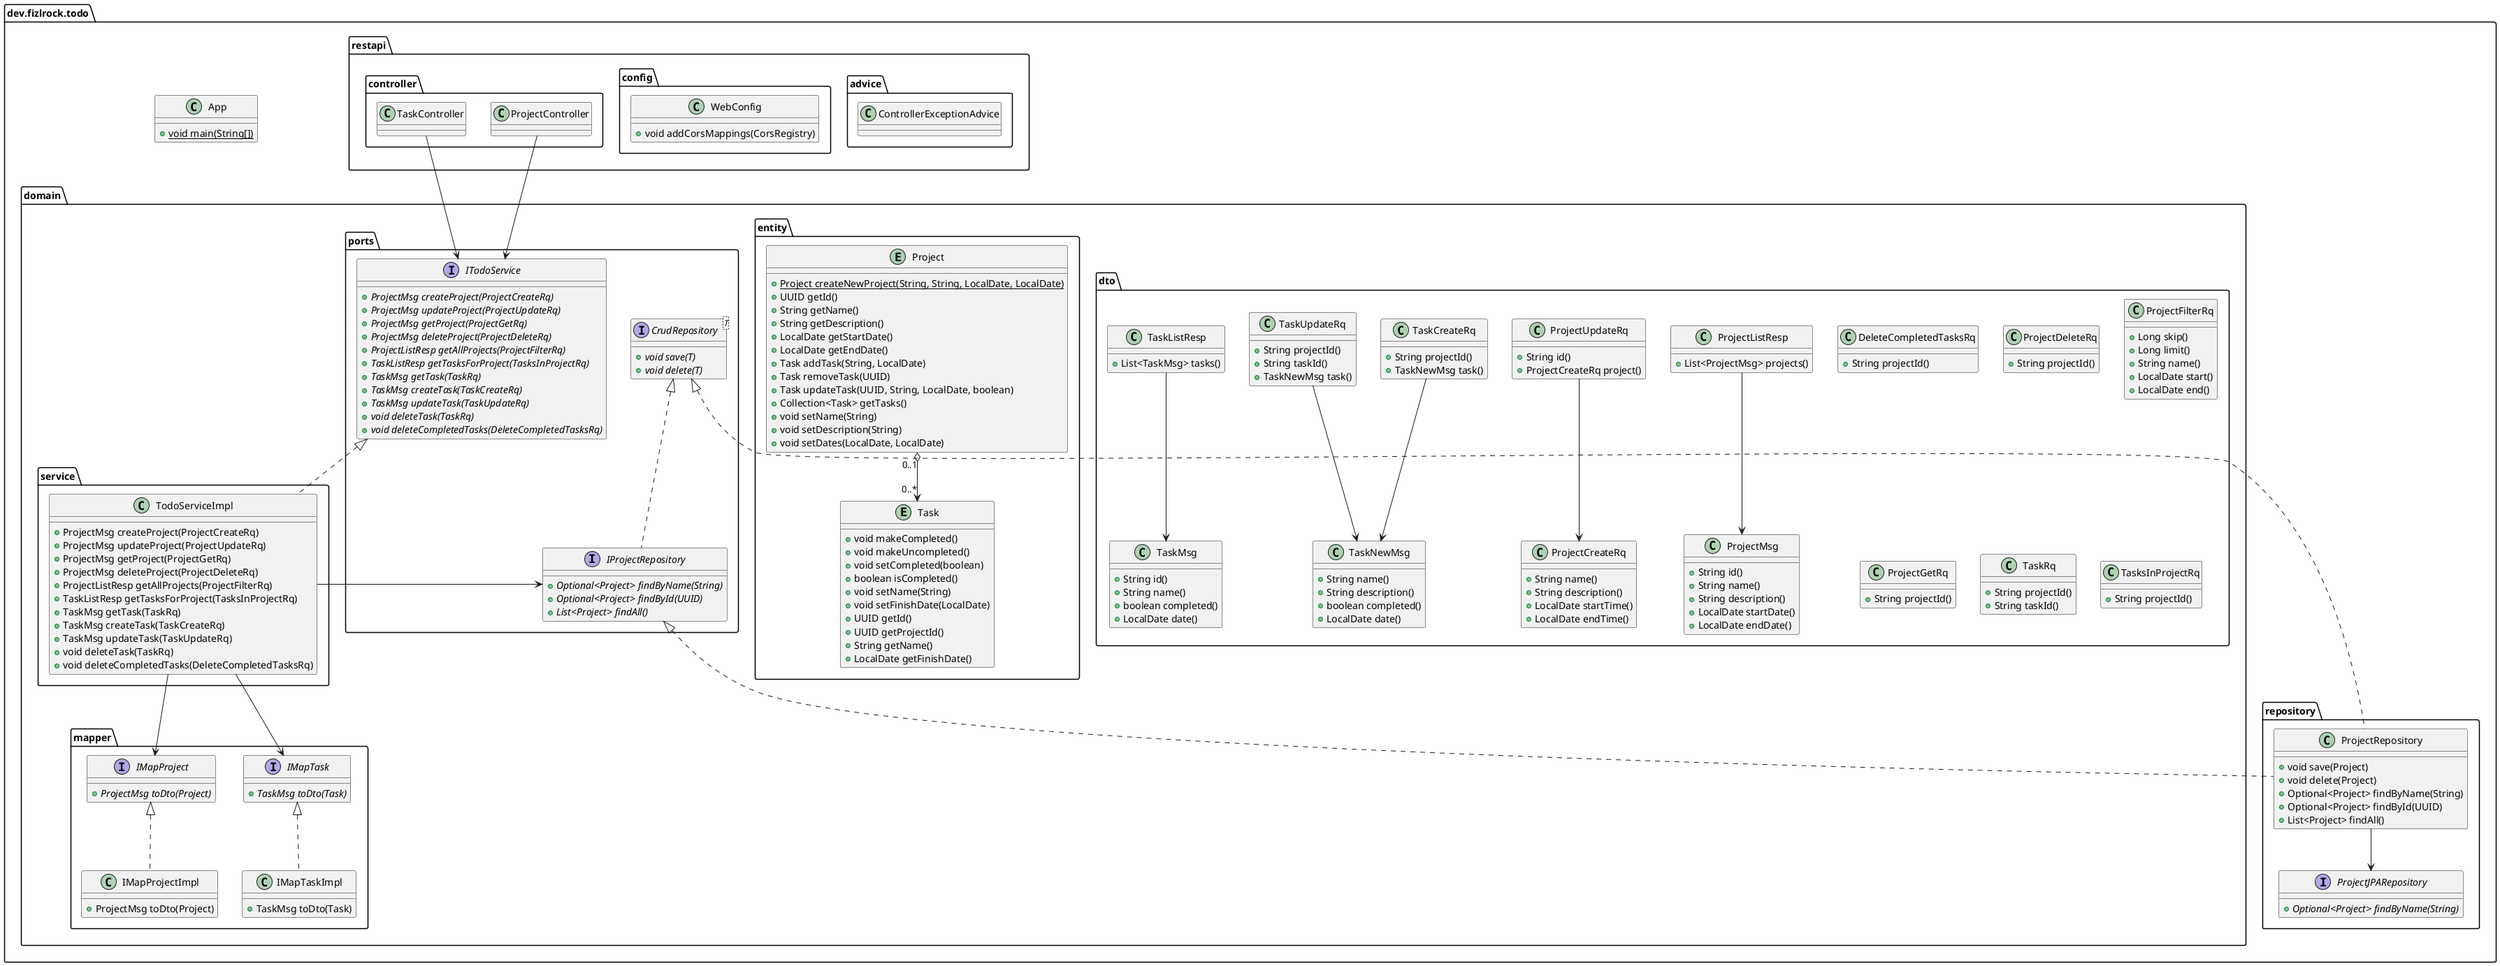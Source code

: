 @startuml
!pragma useIntermediatePackages false

class "App" as dev.fizlrock.todo.App {
  + {static}void main(String[])
}
class "DeleteCompletedTasksRq" as dev.fizlrock.todo.domain.dto.DeleteCompletedTasksRq {
  +String projectId()
}
class "ProjectCreateRq" as dev.fizlrock.todo.domain.dto.ProjectCreateRq {
  +String name()
  +String description()
  +LocalDate startTime()
  +LocalDate endTime()
}
class "ProjectDeleteRq" as dev.fizlrock.todo.domain.dto.ProjectDeleteRq {
  +String projectId()
}
class "ProjectFilterRq" as dev.fizlrock.todo.domain.dto.ProjectFilterRq {
  +Long skip()
  +Long limit()
  +String name()
  +LocalDate start()
  +LocalDate end()
}
class "ProjectGetRq" as dev.fizlrock.todo.domain.dto.ProjectGetRq {
  +String projectId()
}
class "ProjectListResp" as dev.fizlrock.todo.domain.dto.ProjectListResp {
  +List<ProjectMsg> projects()
}
class "ProjectMsg" as dev.fizlrock.todo.domain.dto.ProjectMsg {
  +String id()
  +String name()
  +String description()
  +LocalDate startDate()
  +LocalDate endDate()
}
class "ProjectUpdateRq" as dev.fizlrock.todo.domain.dto.ProjectUpdateRq {
  +String id()
  +ProjectCreateRq project()
}
class "TaskCreateRq" as dev.fizlrock.todo.domain.dto.TaskCreateRq {
  +String projectId()
  +TaskNewMsg task()
}
class "TaskListResp" as dev.fizlrock.todo.domain.dto.TaskListResp {
  +List<TaskMsg> tasks()
}
class "TaskMsg" as dev.fizlrock.todo.domain.dto.TaskMsg {
  +String id()
  +String name()
  +boolean completed()
  +LocalDate date()
}
class "TaskNewMsg" as dev.fizlrock.todo.domain.dto.TaskNewMsg {
  +String name()
  +String description()
  +boolean completed()
  +LocalDate date()
}
class "TaskRq" as dev.fizlrock.todo.domain.dto.TaskRq {
  +String projectId()
  +String taskId()
}
class "TaskUpdateRq" as dev.fizlrock.todo.domain.dto.TaskUpdateRq {
  +String projectId()
  +String taskId()
  +TaskNewMsg task()
}
class "TasksInProjectRq" as dev.fizlrock.todo.domain.dto.TasksInProjectRq {
  +String projectId()
}
entity "Project" as dev.fizlrock.todo.domain.entity.Project {
  + {static}Project createNewProject(String, String, LocalDate, LocalDate)
  +UUID getId()
  +String getName()
  +String getDescription()
  +LocalDate getStartDate()
  +LocalDate getEndDate()
  +Task addTask(String, LocalDate)
  +Task removeTask(UUID)
  +Task updateTask(UUID, String, LocalDate, boolean)
  +Collection<Task> getTasks()
  +void setName(String)
  +void setDescription(String)
  +void setDates(LocalDate, LocalDate)
}
entity "Task" as dev.fizlrock.todo.domain.entity.Task {
  +void makeCompleted()
  +void makeUncompleted()
  +void setCompleted(boolean)
  +boolean isCompleted()
  +void setName(String)
  +void setFinishDate(LocalDate)
  +UUID getId()
  +UUID getProjectId()
  +String getName()
  +LocalDate getFinishDate()
}
interface "IMapProject" as dev.fizlrock.todo.domain.mapper.IMapProject {
  + {abstract}ProjectMsg toDto(Project)
}
class "IMapProjectImpl" as dev.fizlrock.todo.domain.mapper.IMapProjectImpl {
  +ProjectMsg toDto(Project)
}
interface "IMapTask" as dev.fizlrock.todo.domain.mapper.IMapTask {
  + {abstract}TaskMsg toDto(Task)
}
class "IMapTaskImpl" as dev.fizlrock.todo.domain.mapper.IMapTaskImpl {
  +TaskMsg toDto(Task)
}
interface "CrudRepository" as dev.fizlrock.todo.domain.ports.CrudRepository<T> {
  + {abstract}void save(T)
  + {abstract}void delete(T)
}
interface "IProjectRepository" as dev.fizlrock.todo.domain.ports.IProjectRepository {
  + {abstract}Optional<Project> findByName(String)
  + {abstract}Optional<Project> findById(UUID)
  + {abstract}List<Project> findAll()
}
interface "ITodoService" as dev.fizlrock.todo.domain.ports.ITodoService {
  + {abstract}ProjectMsg createProject(ProjectCreateRq)
  + {abstract}ProjectMsg updateProject(ProjectUpdateRq)
  + {abstract}ProjectMsg getProject(ProjectGetRq)
  + {abstract}ProjectMsg deleteProject(ProjectDeleteRq)
  + {abstract}ProjectListResp getAllProjects(ProjectFilterRq)
  + {abstract}TaskListResp getTasksForProject(TasksInProjectRq)
  + {abstract}TaskMsg getTask(TaskRq)
  + {abstract}TaskMsg createTask(TaskCreateRq)
  + {abstract}TaskMsg updateTask(TaskUpdateRq)
  + {abstract}void deleteTask(TaskRq)
  + {abstract}void deleteCompletedTasks(DeleteCompletedTasksRq)
}
class "TodoServiceImpl" as dev.fizlrock.todo.domain.service.TodoServiceImpl {
  +ProjectMsg createProject(ProjectCreateRq)
  +ProjectMsg updateProject(ProjectUpdateRq)
  +ProjectMsg getProject(ProjectGetRq)
  +ProjectMsg deleteProject(ProjectDeleteRq)
  +ProjectListResp getAllProjects(ProjectFilterRq)
  +TaskListResp getTasksForProject(TasksInProjectRq)
  +TaskMsg getTask(TaskRq)
  +TaskMsg createTask(TaskCreateRq)
  +TaskMsg updateTask(TaskUpdateRq)
  +void deleteTask(TaskRq)
  +void deleteCompletedTasks(DeleteCompletedTasksRq)
}
interface "ProjectJPARepository" as dev.fizlrock.todo.repository.ProjectJPARepository {
  + {abstract}Optional<Project> findByName(String)
}
class "ProjectRepository" as dev.fizlrock.todo.repository.ProjectRepository {
  +void save(Project)
  +void delete(Project)
  +Optional<Project> findByName(String)
  +Optional<Project> findById(UUID)
  +List<Project> findAll()
}
class "ControllerExceptionAdvice" as dev.fizlrock.todo.restapi.advice.ControllerExceptionAdvice {
}
class "WebConfig" as dev.fizlrock.todo.restapi.config.WebConfig {
  +void addCorsMappings(CorsRegistry)
}
class "ProjectController" as dev.fizlrock.todo.restapi.controller.ProjectController {
}
class "TaskController" as dev.fizlrock.todo.restapi.controller.TaskController {
}
dev.fizlrock.todo.domain.dto.ProjectListResp --> dev.fizlrock.todo.domain.dto.ProjectMsg
dev.fizlrock.todo.domain.dto.ProjectUpdateRq --> dev.fizlrock.todo.domain.dto.ProjectCreateRq
dev.fizlrock.todo.domain.dto.TaskCreateRq --> dev.fizlrock.todo.domain.dto.TaskNewMsg
dev.fizlrock.todo.domain.dto.TaskListResp --> dev.fizlrock.todo.domain.dto.TaskMsg
dev.fizlrock.todo.domain.dto.TaskUpdateRq --> dev.fizlrock.todo.domain.dto.TaskNewMsg
dev.fizlrock.todo.domain.entity.Project "0..1" o--> "0..*" dev.fizlrock.todo.domain.entity.Task
dev.fizlrock.todo.domain.mapper.IMapProjectImpl .u.|> dev.fizlrock.todo.domain.mapper.IMapProject
dev.fizlrock.todo.domain.mapper.IMapTaskImpl .u.|> dev.fizlrock.todo.domain.mapper.IMapTask
dev.fizlrock.todo.domain.ports.IProjectRepository .u.|> dev.fizlrock.todo.domain.ports.CrudRepository
dev.fizlrock.todo.domain.service.TodoServiceImpl .u.|> dev.fizlrock.todo.domain.ports.ITodoService
dev.fizlrock.todo.domain.service.TodoServiceImpl --> dev.fizlrock.todo.domain.mapper.IMapProject
dev.fizlrock.todo.domain.service.TodoServiceImpl --> dev.fizlrock.todo.domain.ports.IProjectRepository
dev.fizlrock.todo.domain.service.TodoServiceImpl --> dev.fizlrock.todo.domain.mapper.IMapTask
dev.fizlrock.todo.repository.ProjectRepository .u.|> dev.fizlrock.todo.domain.ports.IProjectRepository
dev.fizlrock.todo.repository.ProjectRepository .u.|> dev.fizlrock.todo.domain.ports.CrudRepository
dev.fizlrock.todo.repository.ProjectRepository --> dev.fizlrock.todo.repository.ProjectJPARepository
dev.fizlrock.todo.restapi.controller.ProjectController --> dev.fizlrock.todo.domain.ports.ITodoService
dev.fizlrock.todo.restapi.controller.TaskController --> dev.fizlrock.todo.domain.ports.ITodoService
@enduml
